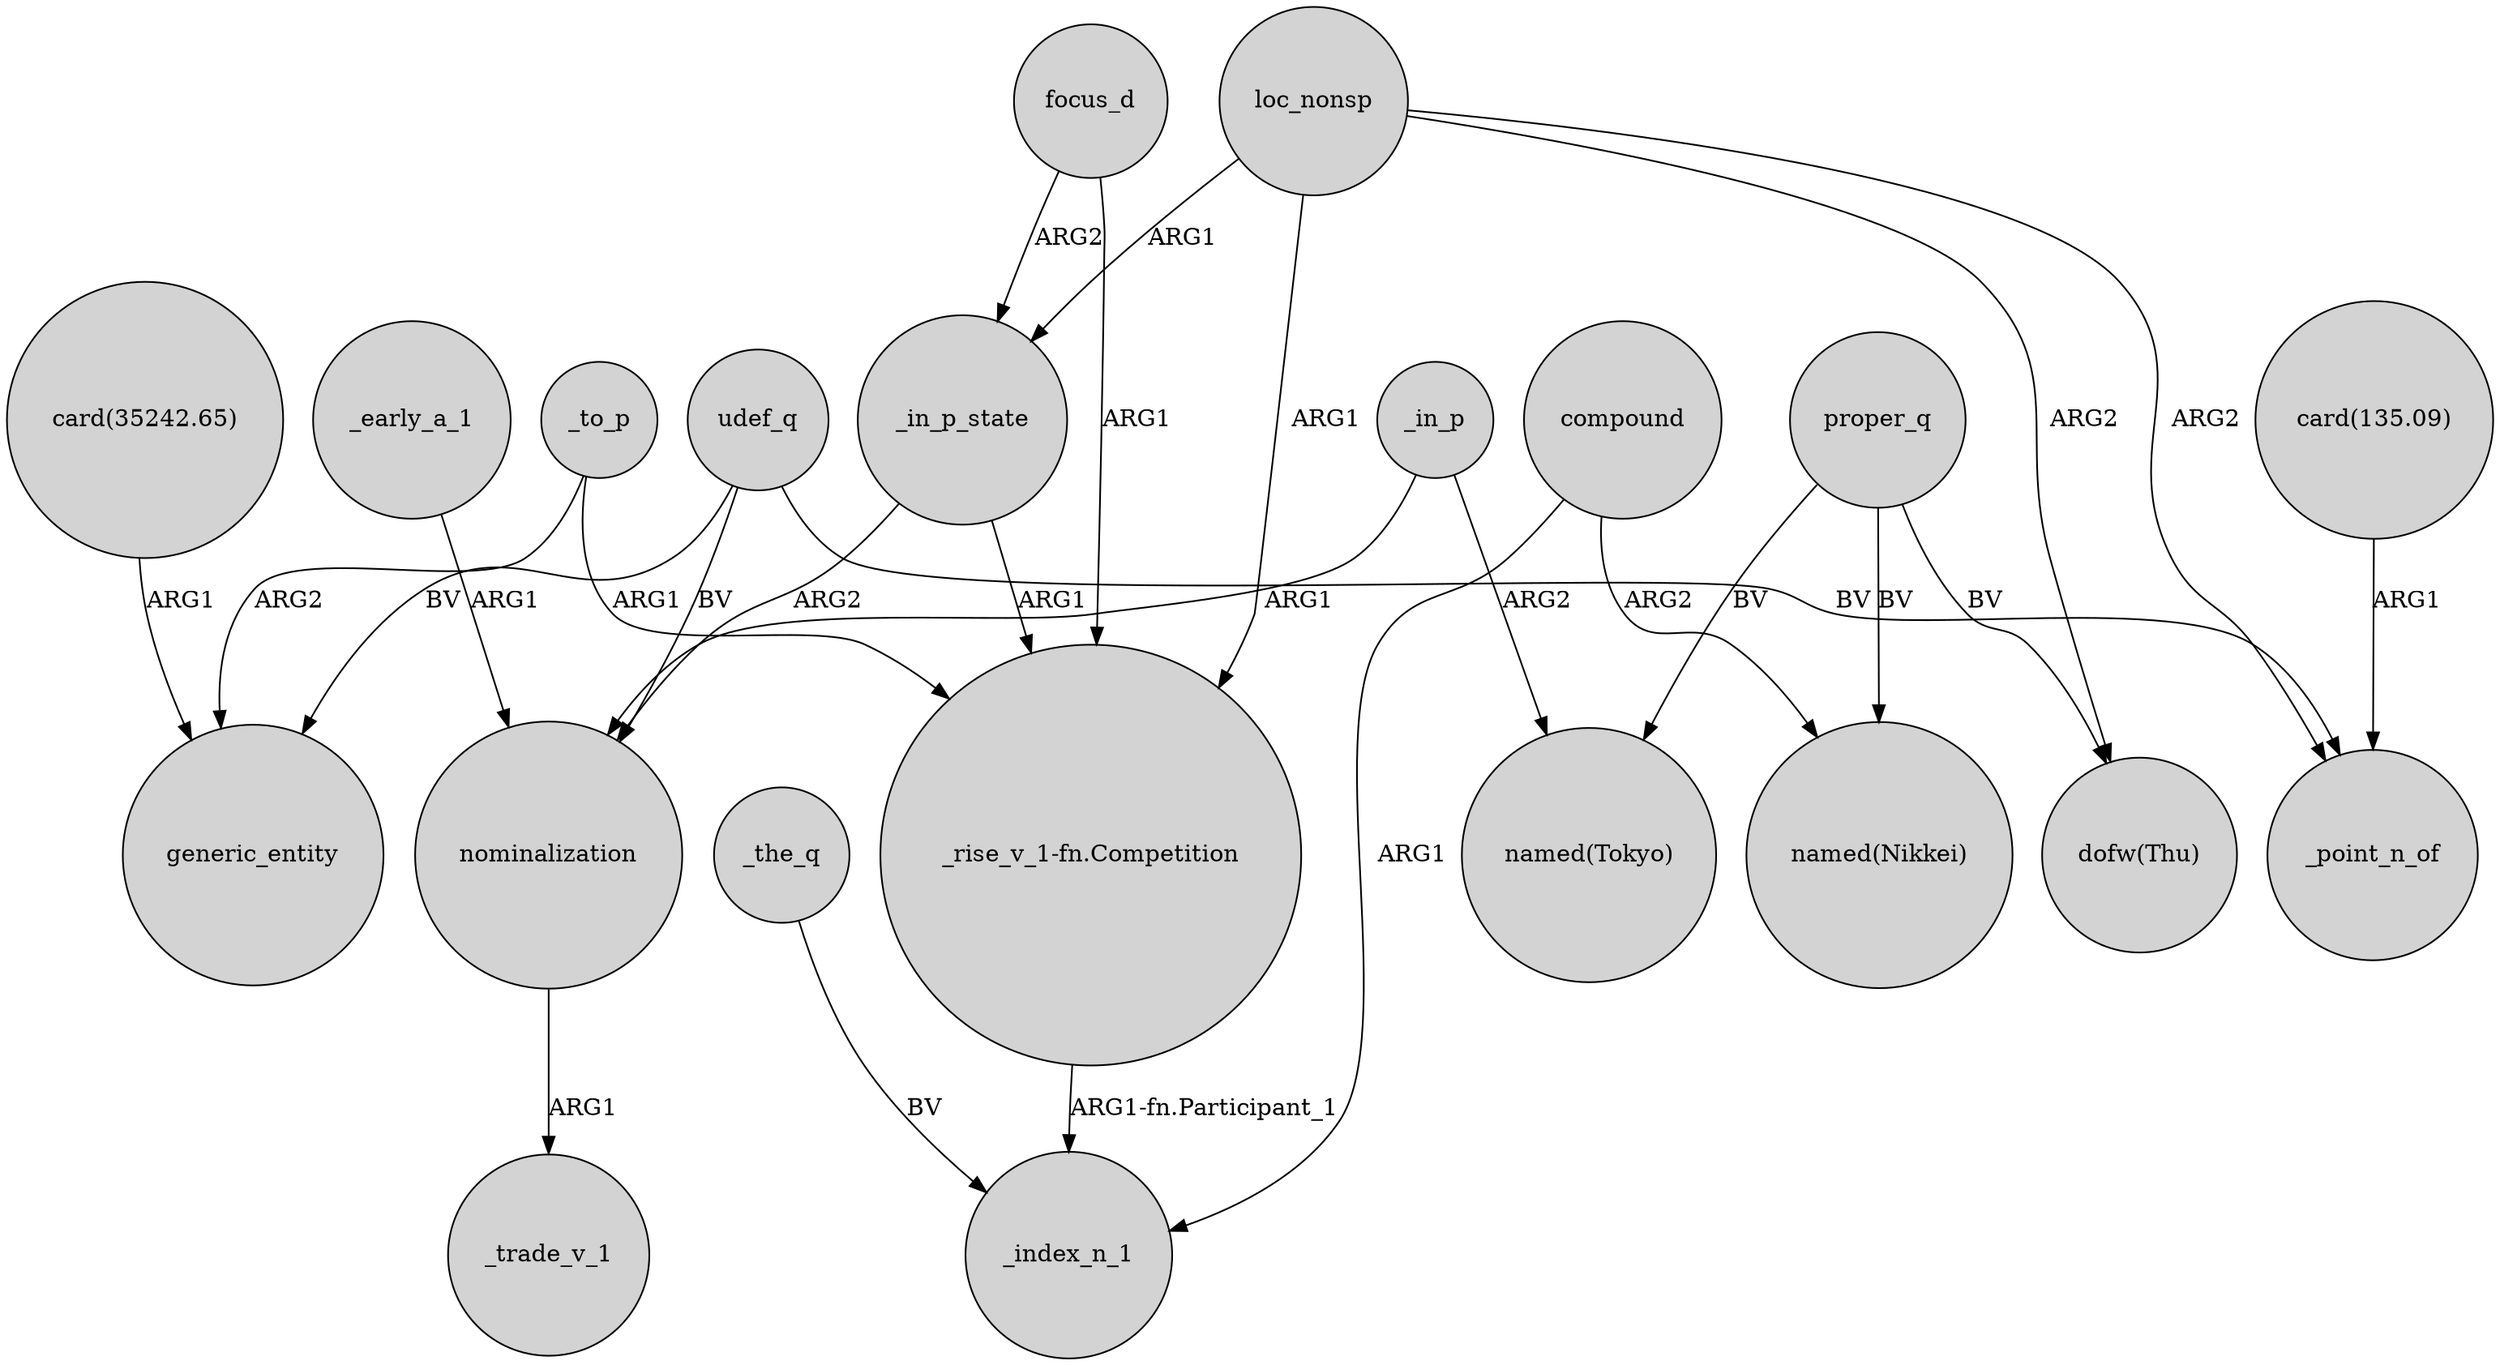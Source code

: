 digraph {
	node [shape=circle style=filled]
	_in_p_state -> nominalization [label=ARG2]
	focus_d -> _in_p_state [label=ARG2]
	_to_p -> generic_entity [label=ARG2]
	loc_nonsp -> "_rise_v_1-fn.Competition" [label=ARG1]
	"_rise_v_1-fn.Competition" -> _index_n_1 [label="ARG1-fn.Participant_1"]
	udef_q -> nominalization [label=BV]
	proper_q -> "dofw(Thu)" [label=BV]
	_early_a_1 -> nominalization [label=ARG1]
	_the_q -> _index_n_1 [label=BV]
	focus_d -> "_rise_v_1-fn.Competition" [label=ARG1]
	udef_q -> generic_entity [label=BV]
	loc_nonsp -> _point_n_of [label=ARG2]
	_to_p -> "_rise_v_1-fn.Competition" [label=ARG1]
	"card(135.09)" -> _point_n_of [label=ARG1]
	_in_p -> "named(Tokyo)" [label=ARG2]
	_in_p_state -> "_rise_v_1-fn.Competition" [label=ARG1]
	proper_q -> "named(Nikkei)" [label=BV]
	compound -> _index_n_1 [label=ARG1]
	proper_q -> "named(Tokyo)" [label=BV]
	loc_nonsp -> "dofw(Thu)" [label=ARG2]
	udef_q -> _point_n_of [label=BV]
	compound -> "named(Nikkei)" [label=ARG2]
	"card(35242.65)" -> generic_entity [label=ARG1]
	loc_nonsp -> _in_p_state [label=ARG1]
	nominalization -> _trade_v_1 [label=ARG1]
	_in_p -> nominalization [label=ARG1]
}
